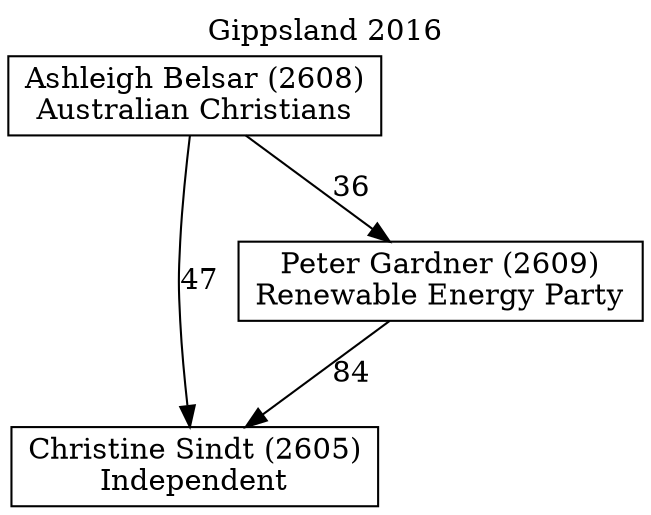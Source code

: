 // House preference flow
digraph "Christine Sindt (2605)_Gippsland_2016" {
	graph [label="Gippsland 2016" labelloc=t mclimit=10]
	node [shape=box]
	"Christine Sindt (2605)" [label="Christine Sindt (2605)
Independent"]
	"Ashleigh Belsar (2608)" [label="Ashleigh Belsar (2608)
Australian Christians"]
	"Peter Gardner (2609)" [label="Peter Gardner (2609)
Renewable Energy Party"]
	"Peter Gardner (2609)" -> "Christine Sindt (2605)" [label=84]
	"Ashleigh Belsar (2608)" -> "Peter Gardner (2609)" [label=36]
	"Ashleigh Belsar (2608)" -> "Christine Sindt (2605)" [label=47]
}
